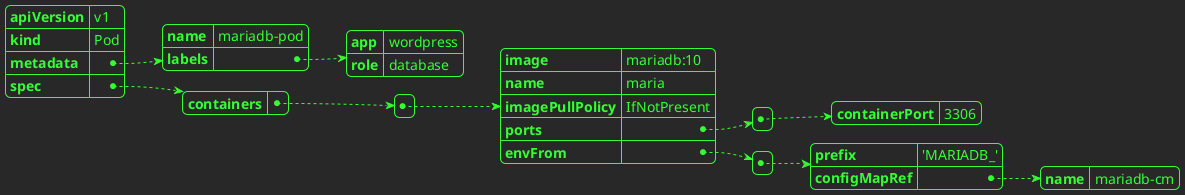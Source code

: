 @startyaml pod-yaml-sample

!theme crt-green

apiVersion: v1
kind: Pod
metadata:
  name: mariadb-pod
  labels:
    app: wordpress
    role: database

spec:
  containers:
  - image: mariadb:10
    name: maria
    imagePullPolicy: IfNotPresent
    ports:
    - containerPort: 3306

    envFrom:
    - prefix: 'MARIADB_'
      configMapRef:
        name: mariadb-cm

@endyaml